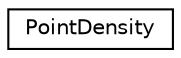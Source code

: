 digraph G
{
  edge [fontname="Helvetica",fontsize="10",labelfontname="Helvetica",labelfontsize="10"];
  node [fontname="Helvetica",fontsize="10",shape=record];
  rankdir=LR;
  Node1 [label="PointDensity",height=0.2,width=0.4,color="black", fillcolor="white", style="filled",URL="$d3/d56/structPointDensity.html"];
}
